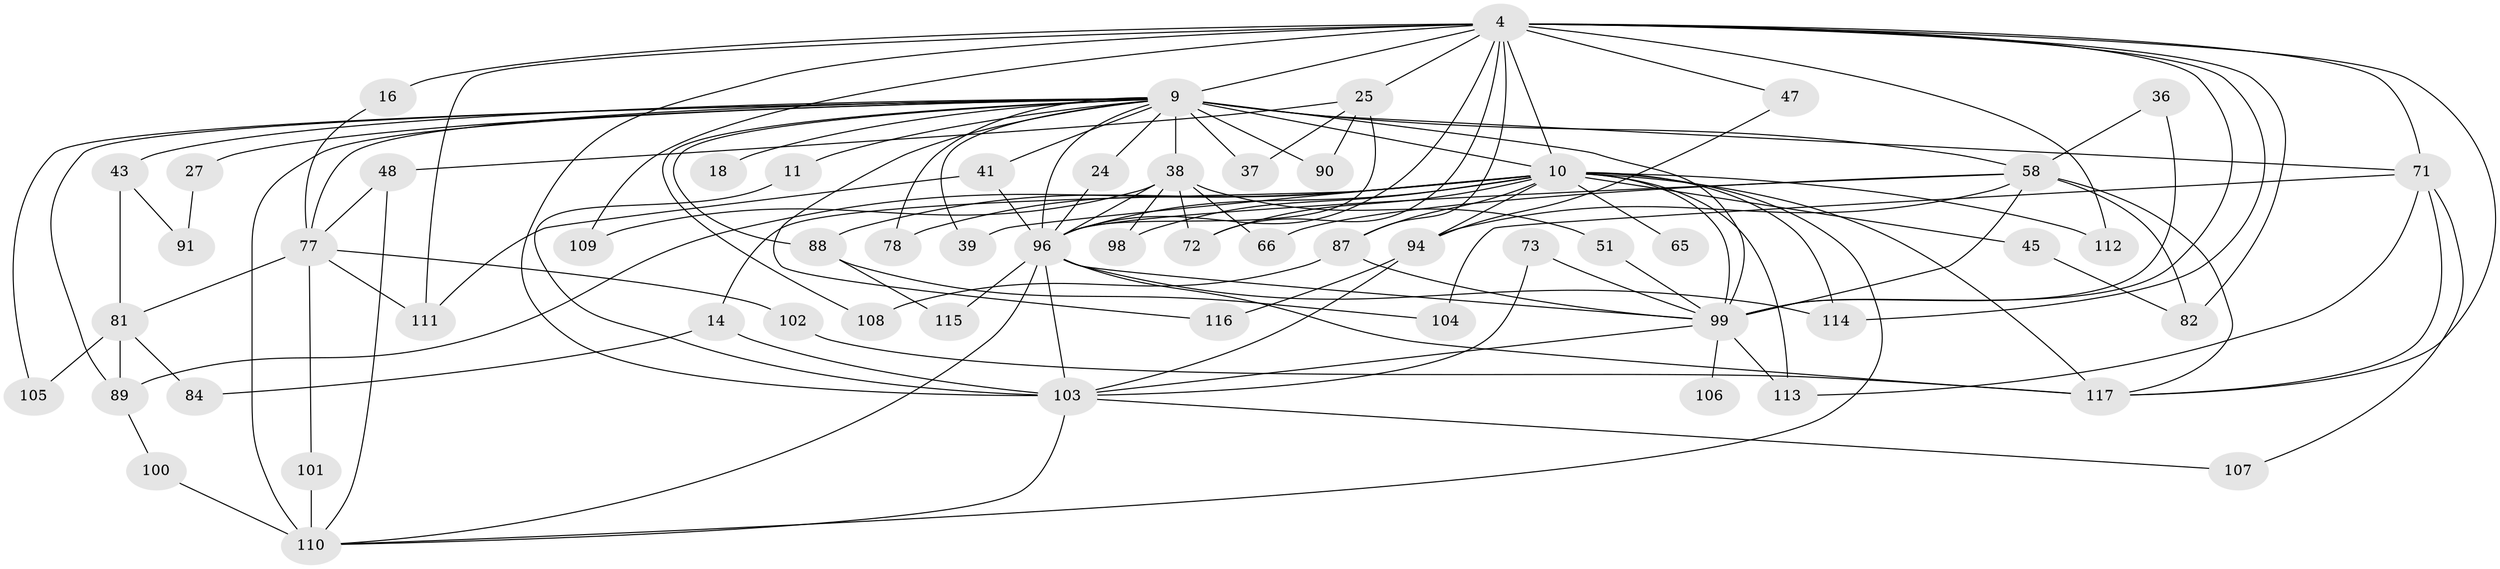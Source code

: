 // original degree distribution, {19: 0.008547008547008548, 14: 0.008547008547008548, 24: 0.008547008547008548, 18: 0.017094017094017096, 21: 0.008547008547008548, 30: 0.008547008547008548, 22: 0.017094017094017096, 12: 0.008547008547008548, 3: 0.27350427350427353, 5: 0.05982905982905983, 4: 0.06837606837606838, 2: 0.452991452991453, 9: 0.017094017094017096, 6: 0.03418803418803419, 7: 0.008547008547008548}
// Generated by graph-tools (version 1.1) at 2025/46/03/09/25 04:46:42]
// undirected, 58 vertices, 125 edges
graph export_dot {
graph [start="1"]
  node [color=gray90,style=filled];
  4 [super="+1"];
  9 [super="+7"];
  10 [super="+5"];
  11;
  14;
  16;
  18;
  24;
  25 [super="+20"];
  27;
  36;
  37;
  38 [super="+13"];
  39;
  41 [super="+40"];
  43;
  45;
  47;
  48 [super="+42"];
  51;
  58 [super="+31+26+19"];
  65;
  66;
  71 [super="+49"];
  72 [super="+67"];
  73;
  77 [super="+23"];
  78;
  81;
  82 [super="+34"];
  84;
  87 [super="+83+80"];
  88;
  89 [super="+56+86"];
  90;
  91;
  94 [super="+54+92"];
  96 [super="+29+6"];
  98;
  99 [super="+28+50+68+8"];
  100;
  101;
  102;
  103 [super="+69+70+85"];
  104;
  105;
  106;
  107;
  108 [super="+57"];
  109;
  110 [super="+97+93"];
  111 [super="+60"];
  112;
  113 [super="+74"];
  114 [super="+30+76"];
  115;
  116;
  117 [super="+52+79+95"];
  4 -- 9 [weight=6];
  4 -- 10 [weight=4];
  4 -- 16 [weight=2];
  4 -- 82 [weight=2];
  4 -- 25 [weight=2];
  4 -- 109;
  4 -- 47;
  4 -- 112;
  4 -- 87 [weight=3];
  4 -- 71 [weight=2];
  4 -- 96 [weight=2];
  4 -- 114;
  4 -- 111;
  4 -- 117;
  4 -- 72;
  4 -- 99 [weight=4];
  4 -- 103;
  9 -- 10 [weight=6];
  9 -- 11 [weight=2];
  9 -- 27 [weight=2];
  9 -- 37;
  9 -- 99 [weight=9];
  9 -- 105;
  9 -- 71 [weight=3];
  9 -- 77 [weight=2];
  9 -- 78;
  9 -- 18 [weight=2];
  9 -- 24;
  9 -- 88;
  9 -- 90;
  9 -- 96 [weight=4];
  9 -- 38 [weight=2];
  9 -- 39;
  9 -- 41;
  9 -- 43 [weight=2];
  9 -- 108 [weight=2];
  9 -- 110 [weight=3];
  9 -- 116;
  9 -- 58 [weight=2];
  9 -- 89;
  10 -- 14 [weight=2];
  10 -- 45;
  10 -- 65 [weight=2];
  10 -- 78;
  10 -- 87 [weight=2];
  10 -- 112;
  10 -- 88;
  10 -- 94 [weight=5];
  10 -- 98;
  10 -- 39;
  10 -- 96 [weight=3];
  10 -- 114;
  10 -- 117;
  10 -- 110;
  10 -- 113;
  10 -- 72;
  10 -- 89;
  10 -- 99 [weight=5];
  11 -- 103;
  14 -- 84;
  14 -- 103;
  16 -- 77;
  24 -- 96;
  25 -- 48;
  25 -- 37;
  25 -- 90;
  25 -- 96 [weight=2];
  27 -- 91;
  36 -- 58;
  36 -- 99;
  38 -- 51;
  38 -- 66;
  38 -- 72;
  38 -- 98;
  38 -- 109;
  38 -- 96;
  41 -- 96 [weight=2];
  41 -- 111;
  43 -- 81;
  43 -- 91;
  45 -- 82;
  47 -- 94;
  48 -- 77 [weight=2];
  48 -- 110;
  51 -- 99;
  58 -- 96 [weight=3];
  58 -- 82;
  58 -- 66;
  58 -- 94;
  58 -- 117;
  58 -- 99;
  71 -- 104;
  71 -- 107;
  71 -- 113;
  71 -- 117 [weight=2];
  73 -- 99;
  73 -- 103;
  77 -- 101;
  77 -- 102;
  77 -- 111;
  77 -- 81;
  81 -- 84;
  81 -- 105;
  81 -- 89;
  87 -- 108;
  87 -- 99;
  88 -- 104;
  88 -- 115;
  89 -- 100;
  94 -- 116;
  94 -- 103;
  96 -- 99 [weight=4];
  96 -- 115;
  96 -- 114 [weight=3];
  96 -- 117 [weight=2];
  96 -- 103;
  96 -- 110;
  99 -- 113;
  99 -- 106;
  99 -- 103;
  100 -- 110;
  101 -- 110;
  102 -- 117;
  103 -- 107;
  103 -- 110;
}
